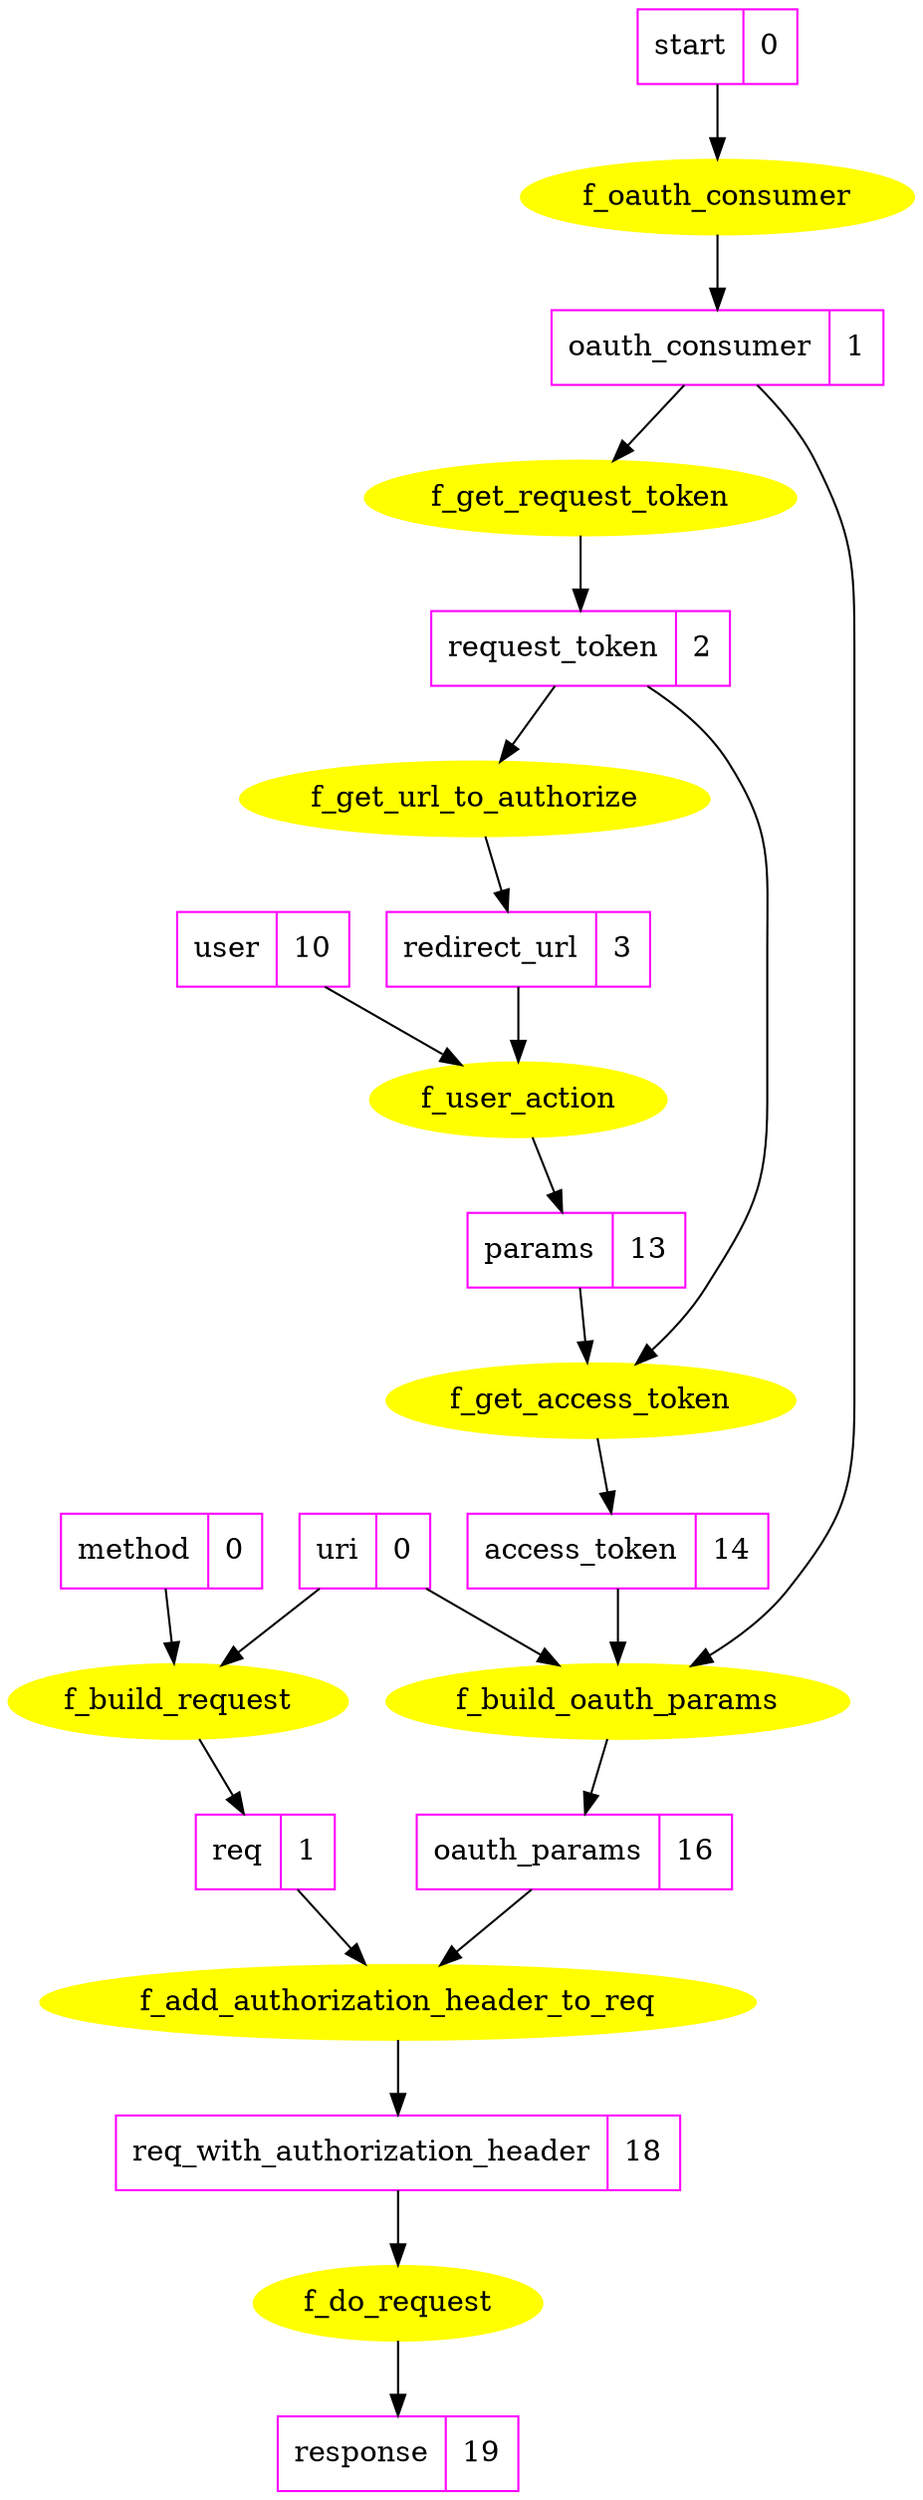 digraph {
    node [shape=oval color="#ffff00" style=filled];
    f_oauth_consumer; f_get_request_token;
    f_get_url_to_authorize; f_get_access_token;
    f_user_action;
    f_build_request; f_build_oauth_params;
    f_add_authorization_header_to_req;
    f_do_request;

    node [shape="record" color="#ff00ff" style=""];
    start [label="start|0" ];
    method [label="method|0" ];
    uri [label="uri|0" ];
    req [label="req|1" ];
    oauth_consumer [label="oauth_consumer|1" ];
    request_token [label="request_token|2" ];
    redirect_url [label="redirect_url|3" ];
    user [label="user|10" ];
    params [label="params|13" ];
    access_token [label="access_token|14" ];
    oauth_params [label="oauth_params|16" ];
    req_with_authorization_header [label="req_with_authorization_header|18" ];
    response [label="response|19" ];

    start -> f_oauth_consumer;
    f_oauth_consumer -> oauth_consumer;
    oauth_consumer -> f_get_request_token;
    f_get_request_token -> request_token;
    // {session, request_token} -> session [label = "save_request_token_to_session"];
    request_token -> f_get_url_to_authorize;
    f_get_url_to_authorize -> redirect_url;
    // {oauth_consumer, session} -> request_token [label = "extract_request_token"];
    {request_token, params} -> f_get_access_token;
    f_get_access_token -> access_token;
    // {access_token, session} -> session [label = "store_access_token_to_session"];
    {redirect_url, user} -> f_user_action;
    f_user_action -> params;

    {uri, method} -> f_build_request;
    f_build_request -> req;
    {oauth_consumer, access_token, uri} -> f_build_oauth_params;
    f_build_oauth_params -> oauth_params;
    {oauth_params, req} -> f_add_authorization_header_to_req;
    f_add_authorization_header_to_req -> req_with_authorization_header;
    req_with_authorization_header -> f_do_request;
    f_do_request -> response;
}
